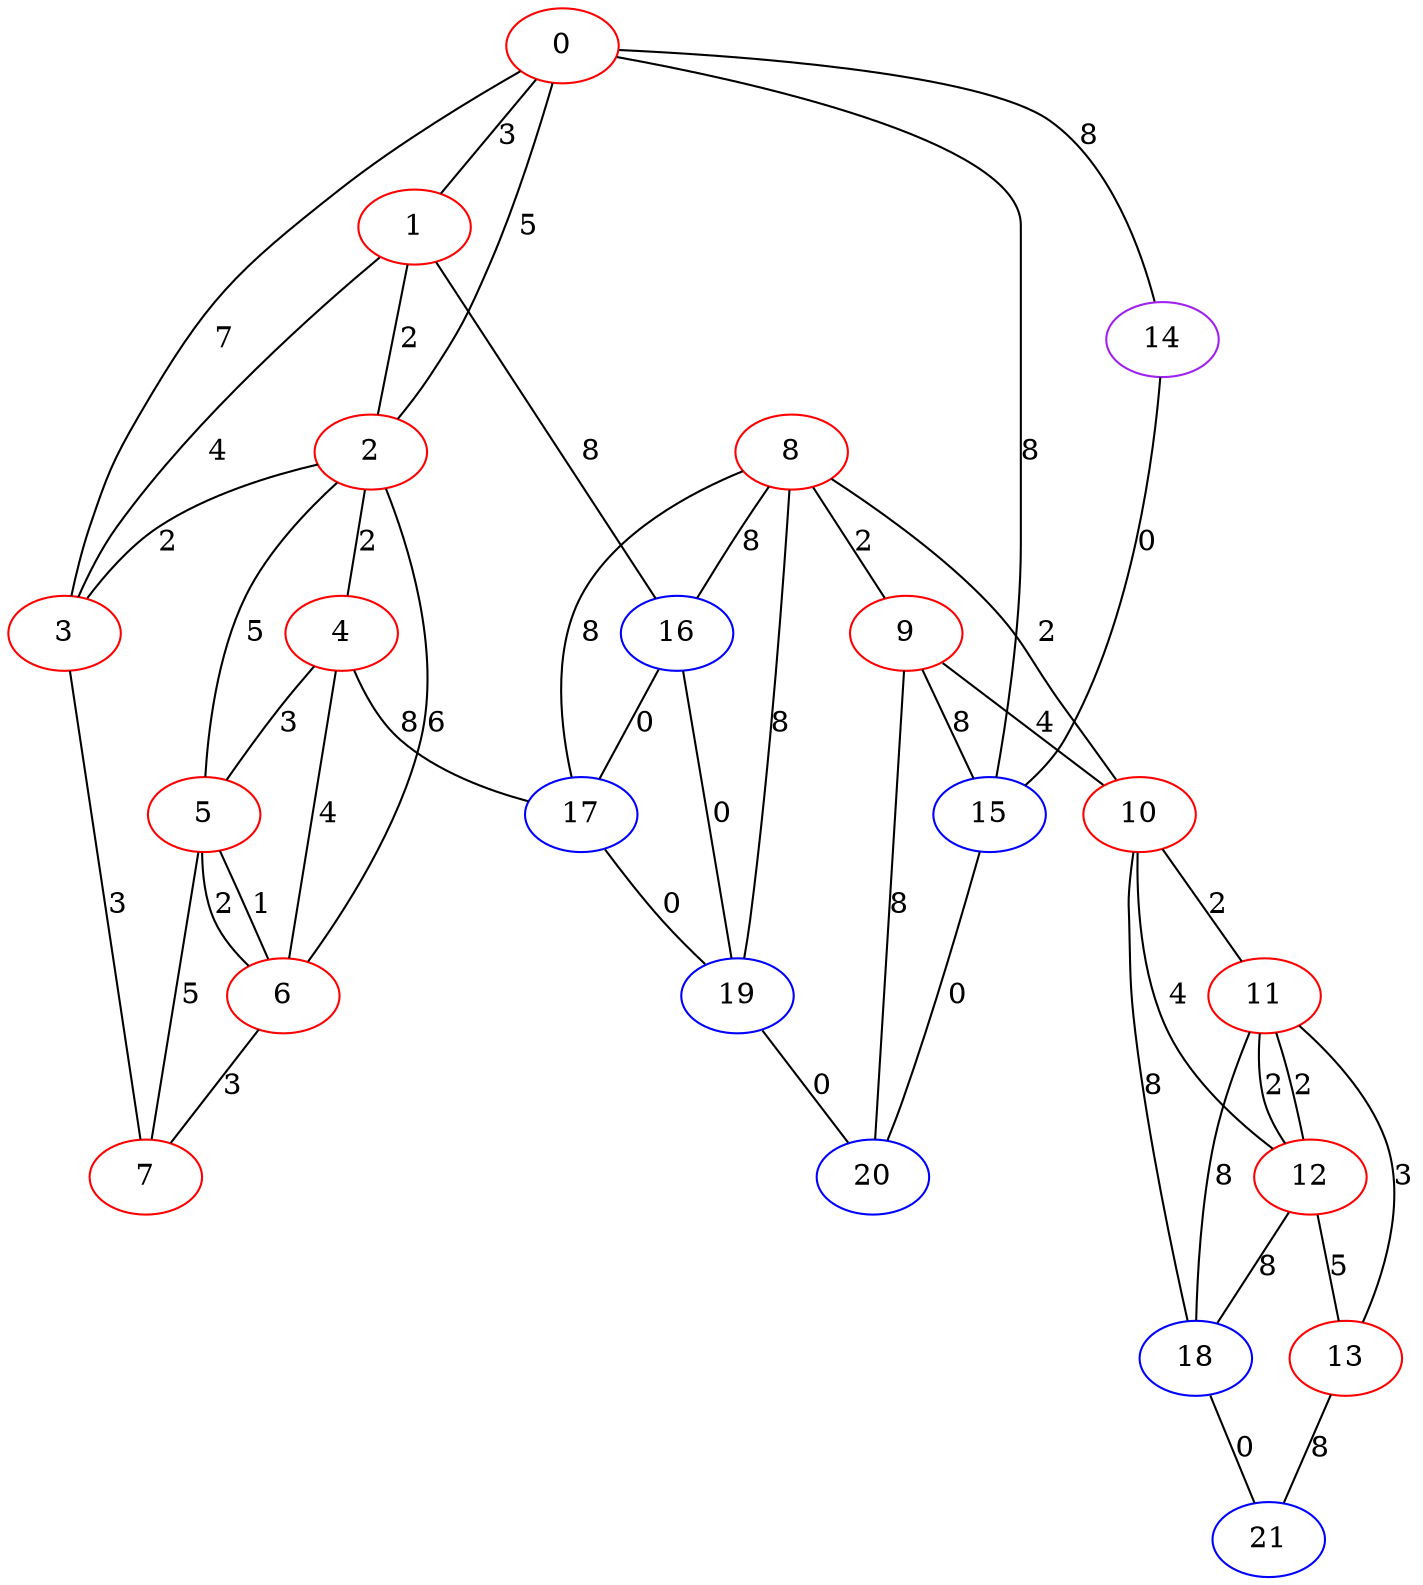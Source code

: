 graph "" {
0 [color=red, weight=1];
1 [color=red, weight=1];
2 [color=red, weight=1];
3 [color=red, weight=1];
4 [color=red, weight=1];
5 [color=red, weight=1];
6 [color=red, weight=1];
7 [color=red, weight=1];
8 [color=red, weight=1];
9 [color=red, weight=1];
10 [color=red, weight=1];
11 [color=red, weight=1];
12 [color=red, weight=1];
13 [color=red, weight=1];
14 [color=purple, weight=4];
15 [color=blue, weight=3];
16 [color=blue, weight=3];
17 [color=blue, weight=3];
18 [color=blue, weight=3];
19 [color=blue, weight=3];
20 [color=blue, weight=3];
21 [color=blue, weight=3];
0 -- 1  [key=0, label=3];
0 -- 2  [key=0, label=5];
0 -- 3  [key=0, label=7];
0 -- 14  [key=0, label=8];
0 -- 15  [key=0, label=8];
1 -- 16  [key=0, label=8];
1 -- 2  [key=0, label=2];
1 -- 3  [key=0, label=4];
2 -- 3  [key=0, label=2];
2 -- 4  [key=0, label=2];
2 -- 5  [key=0, label=5];
2 -- 6  [key=0, label=6];
3 -- 7  [key=0, label=3];
4 -- 17  [key=0, label=8];
4 -- 5  [key=0, label=3];
4 -- 6  [key=0, label=4];
5 -- 6  [key=0, label=1];
5 -- 6  [key=1, label=2];
5 -- 7  [key=0, label=5];
6 -- 7  [key=0, label=3];
8 -- 16  [key=0, label=8];
8 -- 9  [key=0, label=2];
8 -- 10  [key=0, label=2];
8 -- 19  [key=0, label=8];
8 -- 17  [key=0, label=8];
9 -- 10  [key=0, label=4];
9 -- 20  [key=0, label=8];
9 -- 15  [key=0, label=8];
10 -- 18  [key=0, label=8];
10 -- 11  [key=0, label=2];
10 -- 12  [key=0, label=4];
11 -- 18  [key=0, label=8];
11 -- 12  [key=0, label=2];
11 -- 12  [key=1, label=2];
11 -- 13  [key=0, label=3];
12 -- 18  [key=0, label=8];
12 -- 13  [key=0, label=5];
13 -- 21  [key=0, label=8];
14 -- 15  [key=0, label=0];
15 -- 20  [key=0, label=0];
16 -- 19  [key=0, label=0];
16 -- 17  [key=0, label=0];
17 -- 19  [key=0, label=0];
18 -- 21  [key=0, label=0];
19 -- 20  [key=0, label=0];
}
